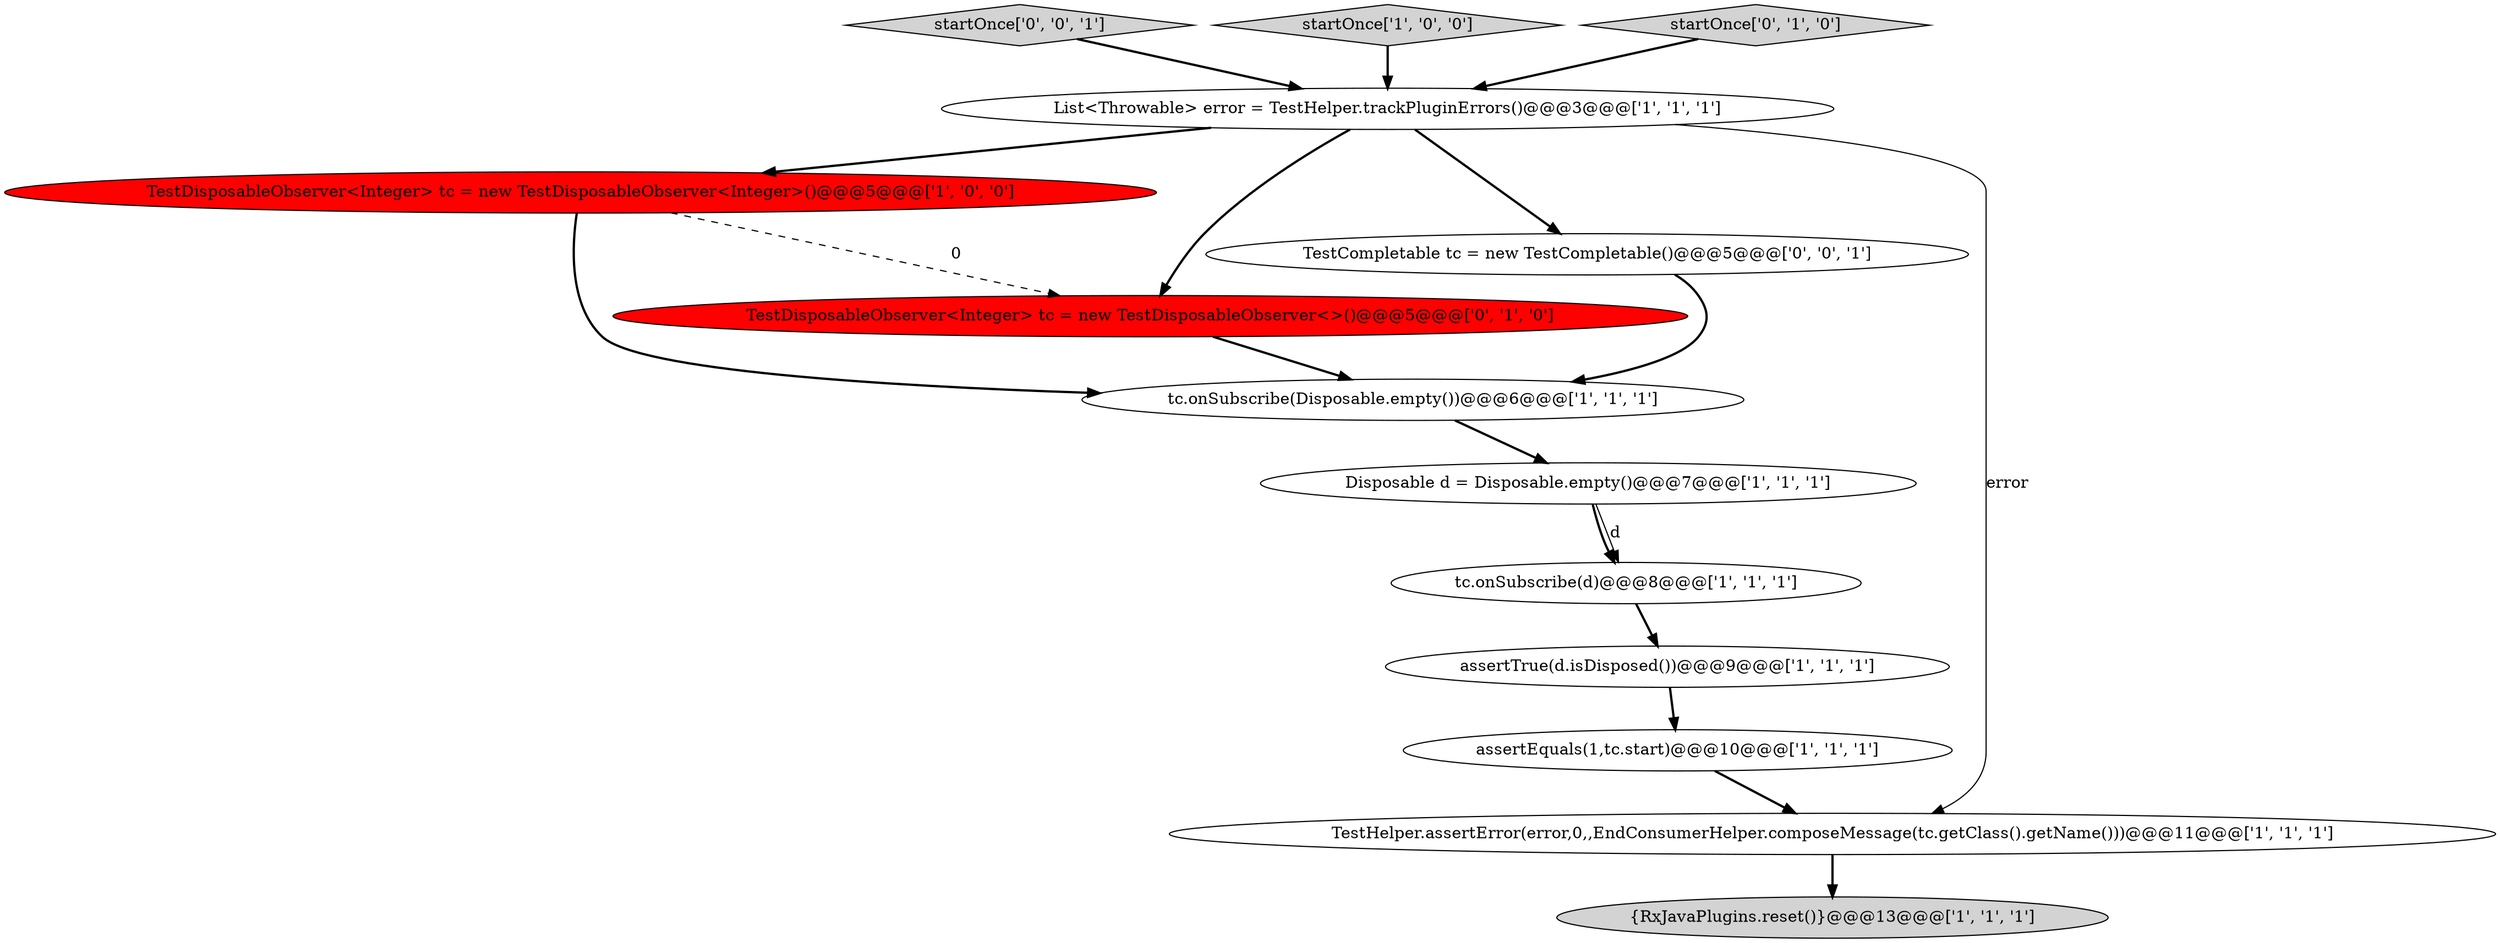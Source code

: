 digraph {
2 [style = filled, label = "assertTrue(d.isDisposed())@@@9@@@['1', '1', '1']", fillcolor = white, shape = ellipse image = "AAA0AAABBB1BBB"];
11 [style = filled, label = "TestDisposableObserver<Integer> tc = new TestDisposableObserver<>()@@@5@@@['0', '1', '0']", fillcolor = red, shape = ellipse image = "AAA1AAABBB2BBB"];
1 [style = filled, label = "tc.onSubscribe(d)@@@8@@@['1', '1', '1']", fillcolor = white, shape = ellipse image = "AAA0AAABBB1BBB"];
4 [style = filled, label = "Disposable d = Disposable.empty()@@@7@@@['1', '1', '1']", fillcolor = white, shape = ellipse image = "AAA0AAABBB1BBB"];
7 [style = filled, label = "assertEquals(1,tc.start)@@@10@@@['1', '1', '1']", fillcolor = white, shape = ellipse image = "AAA0AAABBB1BBB"];
13 [style = filled, label = "startOnce['0', '0', '1']", fillcolor = lightgray, shape = diamond image = "AAA0AAABBB3BBB"];
3 [style = filled, label = "TestDisposableObserver<Integer> tc = new TestDisposableObserver<Integer>()@@@5@@@['1', '0', '0']", fillcolor = red, shape = ellipse image = "AAA1AAABBB1BBB"];
9 [style = filled, label = "{RxJavaPlugins.reset()}@@@13@@@['1', '1', '1']", fillcolor = lightgray, shape = ellipse image = "AAA0AAABBB1BBB"];
5 [style = filled, label = "tc.onSubscribe(Disposable.empty())@@@6@@@['1', '1', '1']", fillcolor = white, shape = ellipse image = "AAA0AAABBB1BBB"];
8 [style = filled, label = "startOnce['1', '0', '0']", fillcolor = lightgray, shape = diamond image = "AAA0AAABBB1BBB"];
10 [style = filled, label = "startOnce['0', '1', '0']", fillcolor = lightgray, shape = diamond image = "AAA0AAABBB2BBB"];
6 [style = filled, label = "TestHelper.assertError(error,0,,EndConsumerHelper.composeMessage(tc.getClass().getName()))@@@11@@@['1', '1', '1']", fillcolor = white, shape = ellipse image = "AAA0AAABBB1BBB"];
12 [style = filled, label = "TestCompletable tc = new TestCompletable()@@@5@@@['0', '0', '1']", fillcolor = white, shape = ellipse image = "AAA0AAABBB3BBB"];
0 [style = filled, label = "List<Throwable> error = TestHelper.trackPluginErrors()@@@3@@@['1', '1', '1']", fillcolor = white, shape = ellipse image = "AAA0AAABBB1BBB"];
8->0 [style = bold, label=""];
0->3 [style = bold, label=""];
0->11 [style = bold, label=""];
11->5 [style = bold, label=""];
10->0 [style = bold, label=""];
1->2 [style = bold, label=""];
4->1 [style = bold, label=""];
3->5 [style = bold, label=""];
2->7 [style = bold, label=""];
0->12 [style = bold, label=""];
6->9 [style = bold, label=""];
12->5 [style = bold, label=""];
3->11 [style = dashed, label="0"];
0->6 [style = solid, label="error"];
5->4 [style = bold, label=""];
7->6 [style = bold, label=""];
4->1 [style = solid, label="d"];
13->0 [style = bold, label=""];
}
